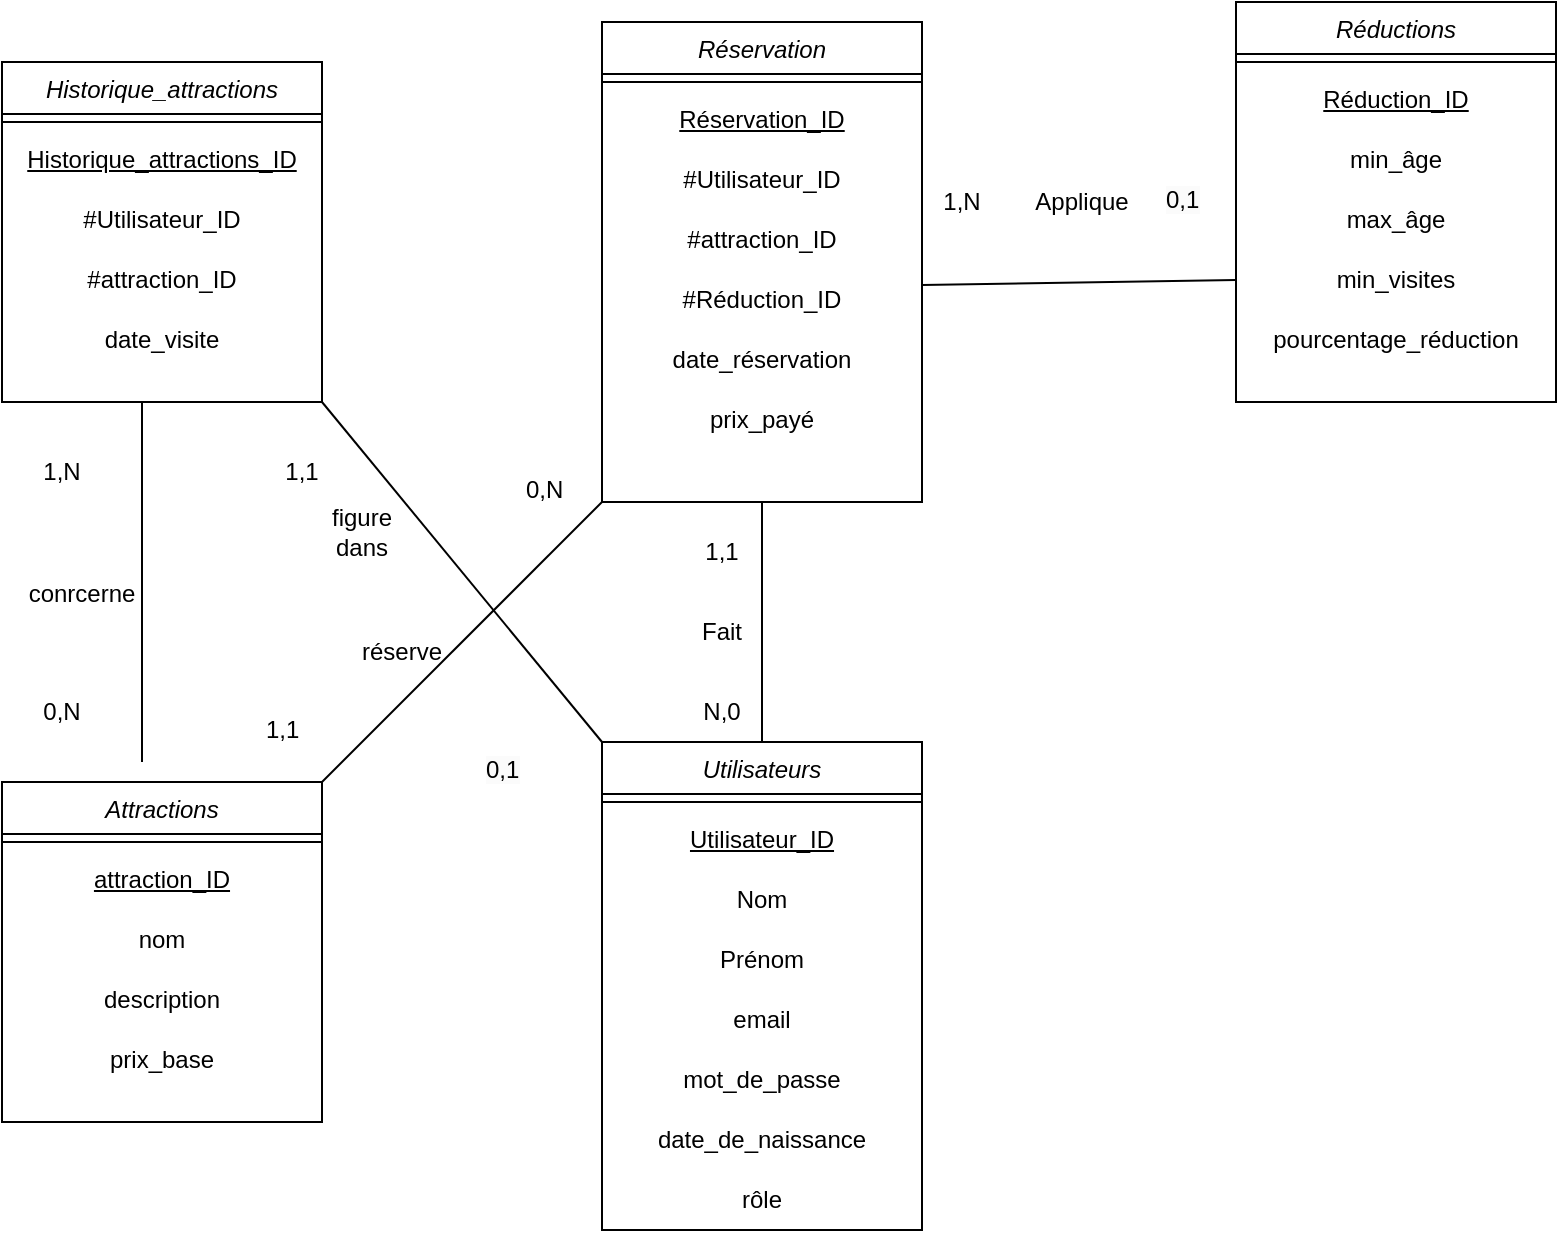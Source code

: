 <mxfile version="26.0.16">
  <diagram id="C5RBs43oDa-KdzZeNtuy" name="Page-1">
    <mxGraphModel dx="1048" dy="668" grid="1" gridSize="10" guides="1" tooltips="1" connect="1" arrows="1" fold="1" page="1" pageScale="1" pageWidth="827" pageHeight="1169" math="0" shadow="0">
      <root>
        <mxCell id="WIyWlLk6GJQsqaUBKTNV-0" />
        <mxCell id="WIyWlLk6GJQsqaUBKTNV-1" parent="WIyWlLk6GJQsqaUBKTNV-0" />
        <mxCell id="zkfFHV4jXpPFQw0GAbJ--0" value="Réductions" style="swimlane;fontStyle=2;align=center;verticalAlign=top;childLayout=stackLayout;horizontal=1;startSize=26;horizontalStack=0;resizeParent=1;resizeLast=0;collapsible=1;marginBottom=0;rounded=0;shadow=0;strokeWidth=1;" parent="WIyWlLk6GJQsqaUBKTNV-1" vertex="1">
          <mxGeometry x="667" y="20" width="160" height="200" as="geometry">
            <mxRectangle x="230" y="140" width="160" height="26" as="alternateBounds" />
          </mxGeometry>
        </mxCell>
        <mxCell id="zkfFHV4jXpPFQw0GAbJ--4" value="" style="line;html=1;strokeWidth=1;align=left;verticalAlign=middle;spacingTop=-1;spacingLeft=3;spacingRight=3;rotatable=0;labelPosition=right;points=[];portConstraint=eastwest;" parent="zkfFHV4jXpPFQw0GAbJ--0" vertex="1">
          <mxGeometry y="26" width="160" height="8" as="geometry" />
        </mxCell>
        <mxCell id="HMxCsdn-CD1-cYo9C5ow-16" value="&lt;u&gt;Réduction_ID&lt;/u&gt;" style="text;html=1;align=center;verticalAlign=middle;whiteSpace=wrap;rounded=0;" vertex="1" parent="zkfFHV4jXpPFQw0GAbJ--0">
          <mxGeometry y="34" width="160" height="30" as="geometry" />
        </mxCell>
        <mxCell id="HMxCsdn-CD1-cYo9C5ow-17" value="min_âge" style="text;html=1;align=center;verticalAlign=middle;whiteSpace=wrap;rounded=0;" vertex="1" parent="zkfFHV4jXpPFQw0GAbJ--0">
          <mxGeometry y="64" width="160" height="30" as="geometry" />
        </mxCell>
        <mxCell id="HMxCsdn-CD1-cYo9C5ow-18" value="max_âge" style="text;html=1;align=center;verticalAlign=middle;whiteSpace=wrap;rounded=0;" vertex="1" parent="zkfFHV4jXpPFQw0GAbJ--0">
          <mxGeometry y="94" width="160" height="30" as="geometry" />
        </mxCell>
        <mxCell id="HMxCsdn-CD1-cYo9C5ow-20" value="min_visites" style="text;html=1;align=center;verticalAlign=middle;whiteSpace=wrap;rounded=0;" vertex="1" parent="zkfFHV4jXpPFQw0GAbJ--0">
          <mxGeometry y="124" width="160" height="30" as="geometry" />
        </mxCell>
        <mxCell id="HMxCsdn-CD1-cYo9C5ow-21" value="pourcentage_réduction" style="text;html=1;align=center;verticalAlign=middle;whiteSpace=wrap;rounded=0;" vertex="1" parent="zkfFHV4jXpPFQw0GAbJ--0">
          <mxGeometry y="154" width="160" height="30" as="geometry" />
        </mxCell>
        <mxCell id="HMxCsdn-CD1-cYo9C5ow-0" value="Utilisateurs" style="swimlane;fontStyle=2;align=center;verticalAlign=top;childLayout=stackLayout;horizontal=1;startSize=26;horizontalStack=0;resizeParent=1;resizeLast=0;collapsible=1;marginBottom=0;rounded=0;shadow=0;strokeWidth=1;" vertex="1" parent="WIyWlLk6GJQsqaUBKTNV-1">
          <mxGeometry x="350" y="390" width="160" height="244" as="geometry">
            <mxRectangle x="230" y="140" width="160" height="26" as="alternateBounds" />
          </mxGeometry>
        </mxCell>
        <mxCell id="HMxCsdn-CD1-cYo9C5ow-1" value="" style="line;html=1;strokeWidth=1;align=left;verticalAlign=middle;spacingTop=-1;spacingLeft=3;spacingRight=3;rotatable=0;labelPosition=right;points=[];portConstraint=eastwest;" vertex="1" parent="HMxCsdn-CD1-cYo9C5ow-0">
          <mxGeometry y="26" width="160" height="8" as="geometry" />
        </mxCell>
        <mxCell id="HMxCsdn-CD1-cYo9C5ow-40" value="&lt;u&gt;Utilisateur_ID&lt;/u&gt;" style="text;html=1;align=center;verticalAlign=middle;whiteSpace=wrap;rounded=0;" vertex="1" parent="HMxCsdn-CD1-cYo9C5ow-0">
          <mxGeometry y="34" width="160" height="30" as="geometry" />
        </mxCell>
        <mxCell id="HMxCsdn-CD1-cYo9C5ow-42" value="Nom" style="text;html=1;align=center;verticalAlign=middle;whiteSpace=wrap;rounded=0;" vertex="1" parent="HMxCsdn-CD1-cYo9C5ow-0">
          <mxGeometry y="64" width="160" height="30" as="geometry" />
        </mxCell>
        <mxCell id="HMxCsdn-CD1-cYo9C5ow-43" value="Prénom" style="text;html=1;align=center;verticalAlign=middle;whiteSpace=wrap;rounded=0;" vertex="1" parent="HMxCsdn-CD1-cYo9C5ow-0">
          <mxGeometry y="94" width="160" height="30" as="geometry" />
        </mxCell>
        <mxCell id="HMxCsdn-CD1-cYo9C5ow-44" value="email" style="text;html=1;align=center;verticalAlign=middle;whiteSpace=wrap;rounded=0;" vertex="1" parent="HMxCsdn-CD1-cYo9C5ow-0">
          <mxGeometry y="124" width="160" height="30" as="geometry" />
        </mxCell>
        <mxCell id="HMxCsdn-CD1-cYo9C5ow-45" value="mot_de_passe" style="text;html=1;align=center;verticalAlign=middle;whiteSpace=wrap;rounded=0;" vertex="1" parent="HMxCsdn-CD1-cYo9C5ow-0">
          <mxGeometry y="154" width="160" height="30" as="geometry" />
        </mxCell>
        <mxCell id="HMxCsdn-CD1-cYo9C5ow-46" value="date_de_naissance" style="text;html=1;align=center;verticalAlign=middle;whiteSpace=wrap;rounded=0;" vertex="1" parent="HMxCsdn-CD1-cYo9C5ow-0">
          <mxGeometry y="184" width="160" height="30" as="geometry" />
        </mxCell>
        <mxCell id="HMxCsdn-CD1-cYo9C5ow-47" value="rôle" style="text;html=1;align=center;verticalAlign=middle;whiteSpace=wrap;rounded=0;" vertex="1" parent="HMxCsdn-CD1-cYo9C5ow-0">
          <mxGeometry y="214" width="160" height="30" as="geometry" />
        </mxCell>
        <mxCell id="HMxCsdn-CD1-cYo9C5ow-2" value="Historique_attractions" style="swimlane;fontStyle=2;align=center;verticalAlign=top;childLayout=stackLayout;horizontal=1;startSize=26;horizontalStack=0;resizeParent=1;resizeLast=0;collapsible=1;marginBottom=0;rounded=0;shadow=0;strokeWidth=1;" vertex="1" parent="WIyWlLk6GJQsqaUBKTNV-1">
          <mxGeometry x="50" y="50" width="160" height="170" as="geometry">
            <mxRectangle x="230" y="140" width="160" height="26" as="alternateBounds" />
          </mxGeometry>
        </mxCell>
        <mxCell id="HMxCsdn-CD1-cYo9C5ow-3" value="" style="line;html=1;strokeWidth=1;align=left;verticalAlign=middle;spacingTop=-1;spacingLeft=3;spacingRight=3;rotatable=0;labelPosition=right;points=[];portConstraint=eastwest;" vertex="1" parent="HMxCsdn-CD1-cYo9C5ow-2">
          <mxGeometry y="26" width="160" height="8" as="geometry" />
        </mxCell>
        <mxCell id="HMxCsdn-CD1-cYo9C5ow-22" value="&lt;u&gt;Historique_attractions_ID&lt;/u&gt;" style="text;html=1;align=center;verticalAlign=middle;whiteSpace=wrap;rounded=0;" vertex="1" parent="HMxCsdn-CD1-cYo9C5ow-2">
          <mxGeometry y="34" width="160" height="30" as="geometry" />
        </mxCell>
        <mxCell id="HMxCsdn-CD1-cYo9C5ow-23" value="#Utilisateur_ID" style="text;html=1;align=center;verticalAlign=middle;whiteSpace=wrap;rounded=0;" vertex="1" parent="HMxCsdn-CD1-cYo9C5ow-2">
          <mxGeometry y="64" width="160" height="30" as="geometry" />
        </mxCell>
        <mxCell id="HMxCsdn-CD1-cYo9C5ow-24" value="#attraction_ID" style="text;html=1;align=center;verticalAlign=middle;whiteSpace=wrap;rounded=0;" vertex="1" parent="HMxCsdn-CD1-cYo9C5ow-2">
          <mxGeometry y="94" width="160" height="30" as="geometry" />
        </mxCell>
        <mxCell id="HMxCsdn-CD1-cYo9C5ow-25" value="date_visite" style="text;html=1;align=center;verticalAlign=middle;whiteSpace=wrap;rounded=0;" vertex="1" parent="HMxCsdn-CD1-cYo9C5ow-2">
          <mxGeometry y="124" width="160" height="30" as="geometry" />
        </mxCell>
        <mxCell id="HMxCsdn-CD1-cYo9C5ow-4" value="Attractions" style="swimlane;fontStyle=2;align=center;verticalAlign=top;childLayout=stackLayout;horizontal=1;startSize=26;horizontalStack=0;resizeParent=1;resizeLast=0;collapsible=1;marginBottom=0;rounded=0;shadow=0;strokeWidth=1;" vertex="1" parent="WIyWlLk6GJQsqaUBKTNV-1">
          <mxGeometry x="50" y="410" width="160" height="170" as="geometry">
            <mxRectangle x="230" y="140" width="160" height="26" as="alternateBounds" />
          </mxGeometry>
        </mxCell>
        <mxCell id="HMxCsdn-CD1-cYo9C5ow-5" value="" style="line;html=1;strokeWidth=1;align=left;verticalAlign=middle;spacingTop=-1;spacingLeft=3;spacingRight=3;rotatable=0;labelPosition=right;points=[];portConstraint=eastwest;" vertex="1" parent="HMxCsdn-CD1-cYo9C5ow-4">
          <mxGeometry y="26" width="160" height="8" as="geometry" />
        </mxCell>
        <mxCell id="HMxCsdn-CD1-cYo9C5ow-26" value="&lt;u&gt;attraction_ID&lt;/u&gt;" style="text;html=1;align=center;verticalAlign=middle;whiteSpace=wrap;rounded=0;" vertex="1" parent="HMxCsdn-CD1-cYo9C5ow-4">
          <mxGeometry y="34" width="160" height="30" as="geometry" />
        </mxCell>
        <mxCell id="HMxCsdn-CD1-cYo9C5ow-27" value="nom" style="text;html=1;align=center;verticalAlign=middle;whiteSpace=wrap;rounded=0;" vertex="1" parent="HMxCsdn-CD1-cYo9C5ow-4">
          <mxGeometry y="64" width="160" height="30" as="geometry" />
        </mxCell>
        <mxCell id="HMxCsdn-CD1-cYo9C5ow-28" value="description" style="text;html=1;align=center;verticalAlign=middle;whiteSpace=wrap;rounded=0;" vertex="1" parent="HMxCsdn-CD1-cYo9C5ow-4">
          <mxGeometry y="94" width="160" height="30" as="geometry" />
        </mxCell>
        <mxCell id="HMxCsdn-CD1-cYo9C5ow-29" value="prix_base" style="text;html=1;align=center;verticalAlign=middle;whiteSpace=wrap;rounded=0;" vertex="1" parent="HMxCsdn-CD1-cYo9C5ow-4">
          <mxGeometry y="124" width="160" height="30" as="geometry" />
        </mxCell>
        <mxCell id="HMxCsdn-CD1-cYo9C5ow-49" value="Réservation" style="swimlane;fontStyle=2;align=center;verticalAlign=top;childLayout=stackLayout;horizontal=1;startSize=26;horizontalStack=0;resizeParent=1;resizeLast=0;collapsible=1;marginBottom=0;rounded=0;shadow=0;strokeWidth=1;" vertex="1" parent="WIyWlLk6GJQsqaUBKTNV-1">
          <mxGeometry x="350" y="30" width="160" height="240" as="geometry">
            <mxRectangle x="230" y="140" width="160" height="26" as="alternateBounds" />
          </mxGeometry>
        </mxCell>
        <mxCell id="HMxCsdn-CD1-cYo9C5ow-50" value="" style="line;html=1;strokeWidth=1;align=left;verticalAlign=middle;spacingTop=-1;spacingLeft=3;spacingRight=3;rotatable=0;labelPosition=right;points=[];portConstraint=eastwest;" vertex="1" parent="HMxCsdn-CD1-cYo9C5ow-49">
          <mxGeometry y="26" width="160" height="8" as="geometry" />
        </mxCell>
        <mxCell id="HMxCsdn-CD1-cYo9C5ow-51" value="&lt;u&gt;Réservation_ID&lt;/u&gt;" style="text;html=1;align=center;verticalAlign=middle;whiteSpace=wrap;rounded=0;" vertex="1" parent="HMxCsdn-CD1-cYo9C5ow-49">
          <mxGeometry y="34" width="160" height="30" as="geometry" />
        </mxCell>
        <mxCell id="HMxCsdn-CD1-cYo9C5ow-52" value="#Utilisateur_ID" style="text;html=1;align=center;verticalAlign=middle;whiteSpace=wrap;rounded=0;" vertex="1" parent="HMxCsdn-CD1-cYo9C5ow-49">
          <mxGeometry y="64" width="160" height="30" as="geometry" />
        </mxCell>
        <mxCell id="HMxCsdn-CD1-cYo9C5ow-53" value="#attraction_ID" style="text;html=1;align=center;verticalAlign=middle;whiteSpace=wrap;rounded=0;" vertex="1" parent="HMxCsdn-CD1-cYo9C5ow-49">
          <mxGeometry y="94" width="160" height="30" as="geometry" />
        </mxCell>
        <mxCell id="HMxCsdn-CD1-cYo9C5ow-56" value="#Réduction_ID" style="text;html=1;align=center;verticalAlign=middle;whiteSpace=wrap;rounded=0;" vertex="1" parent="HMxCsdn-CD1-cYo9C5ow-49">
          <mxGeometry y="124" width="160" height="30" as="geometry" />
        </mxCell>
        <mxCell id="HMxCsdn-CD1-cYo9C5ow-54" value="date_réservation" style="text;html=1;align=center;verticalAlign=middle;whiteSpace=wrap;rounded=0;" vertex="1" parent="HMxCsdn-CD1-cYo9C5ow-49">
          <mxGeometry y="154" width="160" height="30" as="geometry" />
        </mxCell>
        <mxCell id="HMxCsdn-CD1-cYo9C5ow-55" value="prix_payé" style="text;html=1;align=center;verticalAlign=middle;whiteSpace=wrap;rounded=0;" vertex="1" parent="HMxCsdn-CD1-cYo9C5ow-49">
          <mxGeometry y="184" width="160" height="30" as="geometry" />
        </mxCell>
        <mxCell id="HMxCsdn-CD1-cYo9C5ow-63" value="Fait" style="text;html=1;align=center;verticalAlign=middle;whiteSpace=wrap;rounded=0;" vertex="1" parent="WIyWlLk6GJQsqaUBKTNV-1">
          <mxGeometry x="380" y="320" width="60" height="30" as="geometry" />
        </mxCell>
        <mxCell id="HMxCsdn-CD1-cYo9C5ow-64" value="N,0" style="text;html=1;align=center;verticalAlign=middle;whiteSpace=wrap;rounded=0;" vertex="1" parent="WIyWlLk6GJQsqaUBKTNV-1">
          <mxGeometry x="380" y="360" width="60" height="30" as="geometry" />
        </mxCell>
        <mxCell id="HMxCsdn-CD1-cYo9C5ow-65" value="1,1" style="text;html=1;align=center;verticalAlign=middle;whiteSpace=wrap;rounded=0;" vertex="1" parent="WIyWlLk6GJQsqaUBKTNV-1">
          <mxGeometry x="380" y="280" width="60" height="30" as="geometry" />
        </mxCell>
        <mxCell id="HMxCsdn-CD1-cYo9C5ow-69" value="Applique" style="text;html=1;align=center;verticalAlign=middle;whiteSpace=wrap;rounded=0;" vertex="1" parent="WIyWlLk6GJQsqaUBKTNV-1">
          <mxGeometry x="560" y="105" width="60" height="30" as="geometry" />
        </mxCell>
        <mxCell id="HMxCsdn-CD1-cYo9C5ow-70" value="1,N" style="text;html=1;align=center;verticalAlign=middle;whiteSpace=wrap;rounded=0;" vertex="1" parent="WIyWlLk6GJQsqaUBKTNV-1">
          <mxGeometry x="500" y="105" width="60" height="30" as="geometry" />
        </mxCell>
        <mxCell id="HMxCsdn-CD1-cYo9C5ow-71" value="&lt;span style=&quot;color: rgb(0, 0, 0); font-family: Helvetica; font-size: 12px; font-style: normal; font-variant-ligatures: normal; font-variant-caps: normal; font-weight: 400; letter-spacing: normal; orphans: 2; text-align: center; text-indent: 0px; text-transform: none; widows: 2; word-spacing: 0px; -webkit-text-stroke-width: 0px; white-space: normal; background-color: rgb(251, 251, 251); text-decoration-thickness: initial; text-decoration-style: initial; text-decoration-color: initial; float: none; display: inline !important;&quot;&gt;0,1&lt;/span&gt;" style="text;whiteSpace=wrap;html=1;rotation=0;" vertex="1" parent="WIyWlLk6GJQsqaUBKTNV-1">
          <mxGeometry x="630" y="105" width="60" height="40" as="geometry" />
        </mxCell>
        <mxCell id="HMxCsdn-CD1-cYo9C5ow-81" value="" style="endArrow=none;html=1;rounded=0;exitX=0.5;exitY=0;exitDx=0;exitDy=0;entryX=0.5;entryY=1;entryDx=0;entryDy=0;" edge="1" parent="WIyWlLk6GJQsqaUBKTNV-1" source="HMxCsdn-CD1-cYo9C5ow-0" target="HMxCsdn-CD1-cYo9C5ow-49">
          <mxGeometry width="50" height="50" relative="1" as="geometry">
            <mxPoint x="430" y="400" as="sourcePoint" />
            <mxPoint x="430" y="280" as="targetPoint" />
          </mxGeometry>
        </mxCell>
        <mxCell id="HMxCsdn-CD1-cYo9C5ow-83" value="" style="endArrow=none;html=1;rounded=0;exitX=0;exitY=0.5;exitDx=0;exitDy=0;entryX=1;entryY=0.25;entryDx=0;entryDy=0;" edge="1" parent="WIyWlLk6GJQsqaUBKTNV-1" source="HMxCsdn-CD1-cYo9C5ow-20" target="HMxCsdn-CD1-cYo9C5ow-56">
          <mxGeometry width="50" height="50" relative="1" as="geometry">
            <mxPoint x="400" y="320" as="sourcePoint" />
            <mxPoint x="450" y="270" as="targetPoint" />
          </mxGeometry>
        </mxCell>
        <mxCell id="HMxCsdn-CD1-cYo9C5ow-84" value="" style="endArrow=none;html=1;rounded=0;exitX=1;exitY=0;exitDx=0;exitDy=0;entryX=0;entryY=1;entryDx=0;entryDy=0;" edge="1" parent="WIyWlLk6GJQsqaUBKTNV-1" source="HMxCsdn-CD1-cYo9C5ow-4" target="HMxCsdn-CD1-cYo9C5ow-49">
          <mxGeometry width="50" height="50" relative="1" as="geometry">
            <mxPoint x="400" y="320" as="sourcePoint" />
            <mxPoint x="450" y="270" as="targetPoint" />
          </mxGeometry>
        </mxCell>
        <mxCell id="HMxCsdn-CD1-cYo9C5ow-85" value="" style="endArrow=none;html=1;rounded=0;entryX=1;entryY=1;entryDx=0;entryDy=0;exitX=0;exitY=0;exitDx=0;exitDy=0;" edge="1" parent="WIyWlLk6GJQsqaUBKTNV-1" source="HMxCsdn-CD1-cYo9C5ow-0" target="HMxCsdn-CD1-cYo9C5ow-2">
          <mxGeometry width="50" height="50" relative="1" as="geometry">
            <mxPoint x="350" y="380" as="sourcePoint" />
            <mxPoint x="220" y="250" as="targetPoint" />
          </mxGeometry>
        </mxCell>
        <mxCell id="HMxCsdn-CD1-cYo9C5ow-86" value="" style="endArrow=none;html=1;rounded=0;" edge="1" parent="WIyWlLk6GJQsqaUBKTNV-1">
          <mxGeometry width="50" height="50" relative="1" as="geometry">
            <mxPoint x="120" y="400" as="sourcePoint" />
            <mxPoint x="120" y="220" as="targetPoint" />
          </mxGeometry>
        </mxCell>
        <mxCell id="HMxCsdn-CD1-cYo9C5ow-87" value="réserve" style="text;html=1;align=center;verticalAlign=middle;whiteSpace=wrap;rounded=0;" vertex="1" parent="WIyWlLk6GJQsqaUBKTNV-1">
          <mxGeometry x="220" y="330" width="60" height="30" as="geometry" />
        </mxCell>
        <mxCell id="HMxCsdn-CD1-cYo9C5ow-88" value="&lt;div style=&quot;text-align: center;&quot;&gt;&lt;span style=&quot;background-color: transparent; color: light-dark(rgb(0, 0, 0), rgb(255, 255, 255));&quot;&gt;1,1&lt;/span&gt;&lt;/div&gt;" style="text;whiteSpace=wrap;html=1;rotation=0;" vertex="1" parent="WIyWlLk6GJQsqaUBKTNV-1">
          <mxGeometry x="180" y="370" width="60" height="40" as="geometry" />
        </mxCell>
        <mxCell id="HMxCsdn-CD1-cYo9C5ow-89" value="&lt;div style=&quot;text-align: center;&quot;&gt;&lt;span style=&quot;background-color: transparent; color: light-dark(rgb(0, 0, 0), rgb(255, 255, 255));&quot;&gt;0,N&lt;/span&gt;&lt;/div&gt;" style="text;whiteSpace=wrap;html=1;rotation=0;" vertex="1" parent="WIyWlLk6GJQsqaUBKTNV-1">
          <mxGeometry x="310" y="250" width="60" height="40" as="geometry" />
        </mxCell>
        <mxCell id="HMxCsdn-CD1-cYo9C5ow-90" value="figure dans" style="text;html=1;align=center;verticalAlign=middle;whiteSpace=wrap;rounded=0;" vertex="1" parent="WIyWlLk6GJQsqaUBKTNV-1">
          <mxGeometry x="200" y="270" width="60" height="30" as="geometry" />
        </mxCell>
        <mxCell id="HMxCsdn-CD1-cYo9C5ow-91" value="1,1" style="text;html=1;align=center;verticalAlign=middle;whiteSpace=wrap;rounded=0;" vertex="1" parent="WIyWlLk6GJQsqaUBKTNV-1">
          <mxGeometry x="170" y="240" width="60" height="30" as="geometry" />
        </mxCell>
        <mxCell id="HMxCsdn-CD1-cYo9C5ow-92" value="&lt;span style=&quot;color: rgb(0, 0, 0); font-family: Helvetica; font-size: 12px; font-style: normal; font-variant-ligatures: normal; font-variant-caps: normal; font-weight: 400; letter-spacing: normal; orphans: 2; text-align: center; text-indent: 0px; text-transform: none; widows: 2; word-spacing: 0px; -webkit-text-stroke-width: 0px; white-space: normal; background-color: rgb(251, 251, 251); text-decoration-thickness: initial; text-decoration-style: initial; text-decoration-color: initial; float: none; display: inline !important;&quot;&gt;0,1&lt;/span&gt;" style="text;whiteSpace=wrap;html=1;rotation=0;" vertex="1" parent="WIyWlLk6GJQsqaUBKTNV-1">
          <mxGeometry x="290" y="390" width="60" height="40" as="geometry" />
        </mxCell>
        <mxCell id="HMxCsdn-CD1-cYo9C5ow-93" value="conrcerne" style="text;html=1;align=center;verticalAlign=middle;whiteSpace=wrap;rounded=0;" vertex="1" parent="WIyWlLk6GJQsqaUBKTNV-1">
          <mxGeometry x="60" y="301" width="60" height="30" as="geometry" />
        </mxCell>
        <mxCell id="HMxCsdn-CD1-cYo9C5ow-94" value="1,N" style="text;html=1;align=center;verticalAlign=middle;whiteSpace=wrap;rounded=0;" vertex="1" parent="WIyWlLk6GJQsqaUBKTNV-1">
          <mxGeometry x="50" y="240" width="60" height="30" as="geometry" />
        </mxCell>
        <mxCell id="HMxCsdn-CD1-cYo9C5ow-95" value="0,N" style="text;html=1;align=center;verticalAlign=middle;whiteSpace=wrap;rounded=0;" vertex="1" parent="WIyWlLk6GJQsqaUBKTNV-1">
          <mxGeometry x="50" y="360" width="60" height="30" as="geometry" />
        </mxCell>
      </root>
    </mxGraphModel>
  </diagram>
</mxfile>
